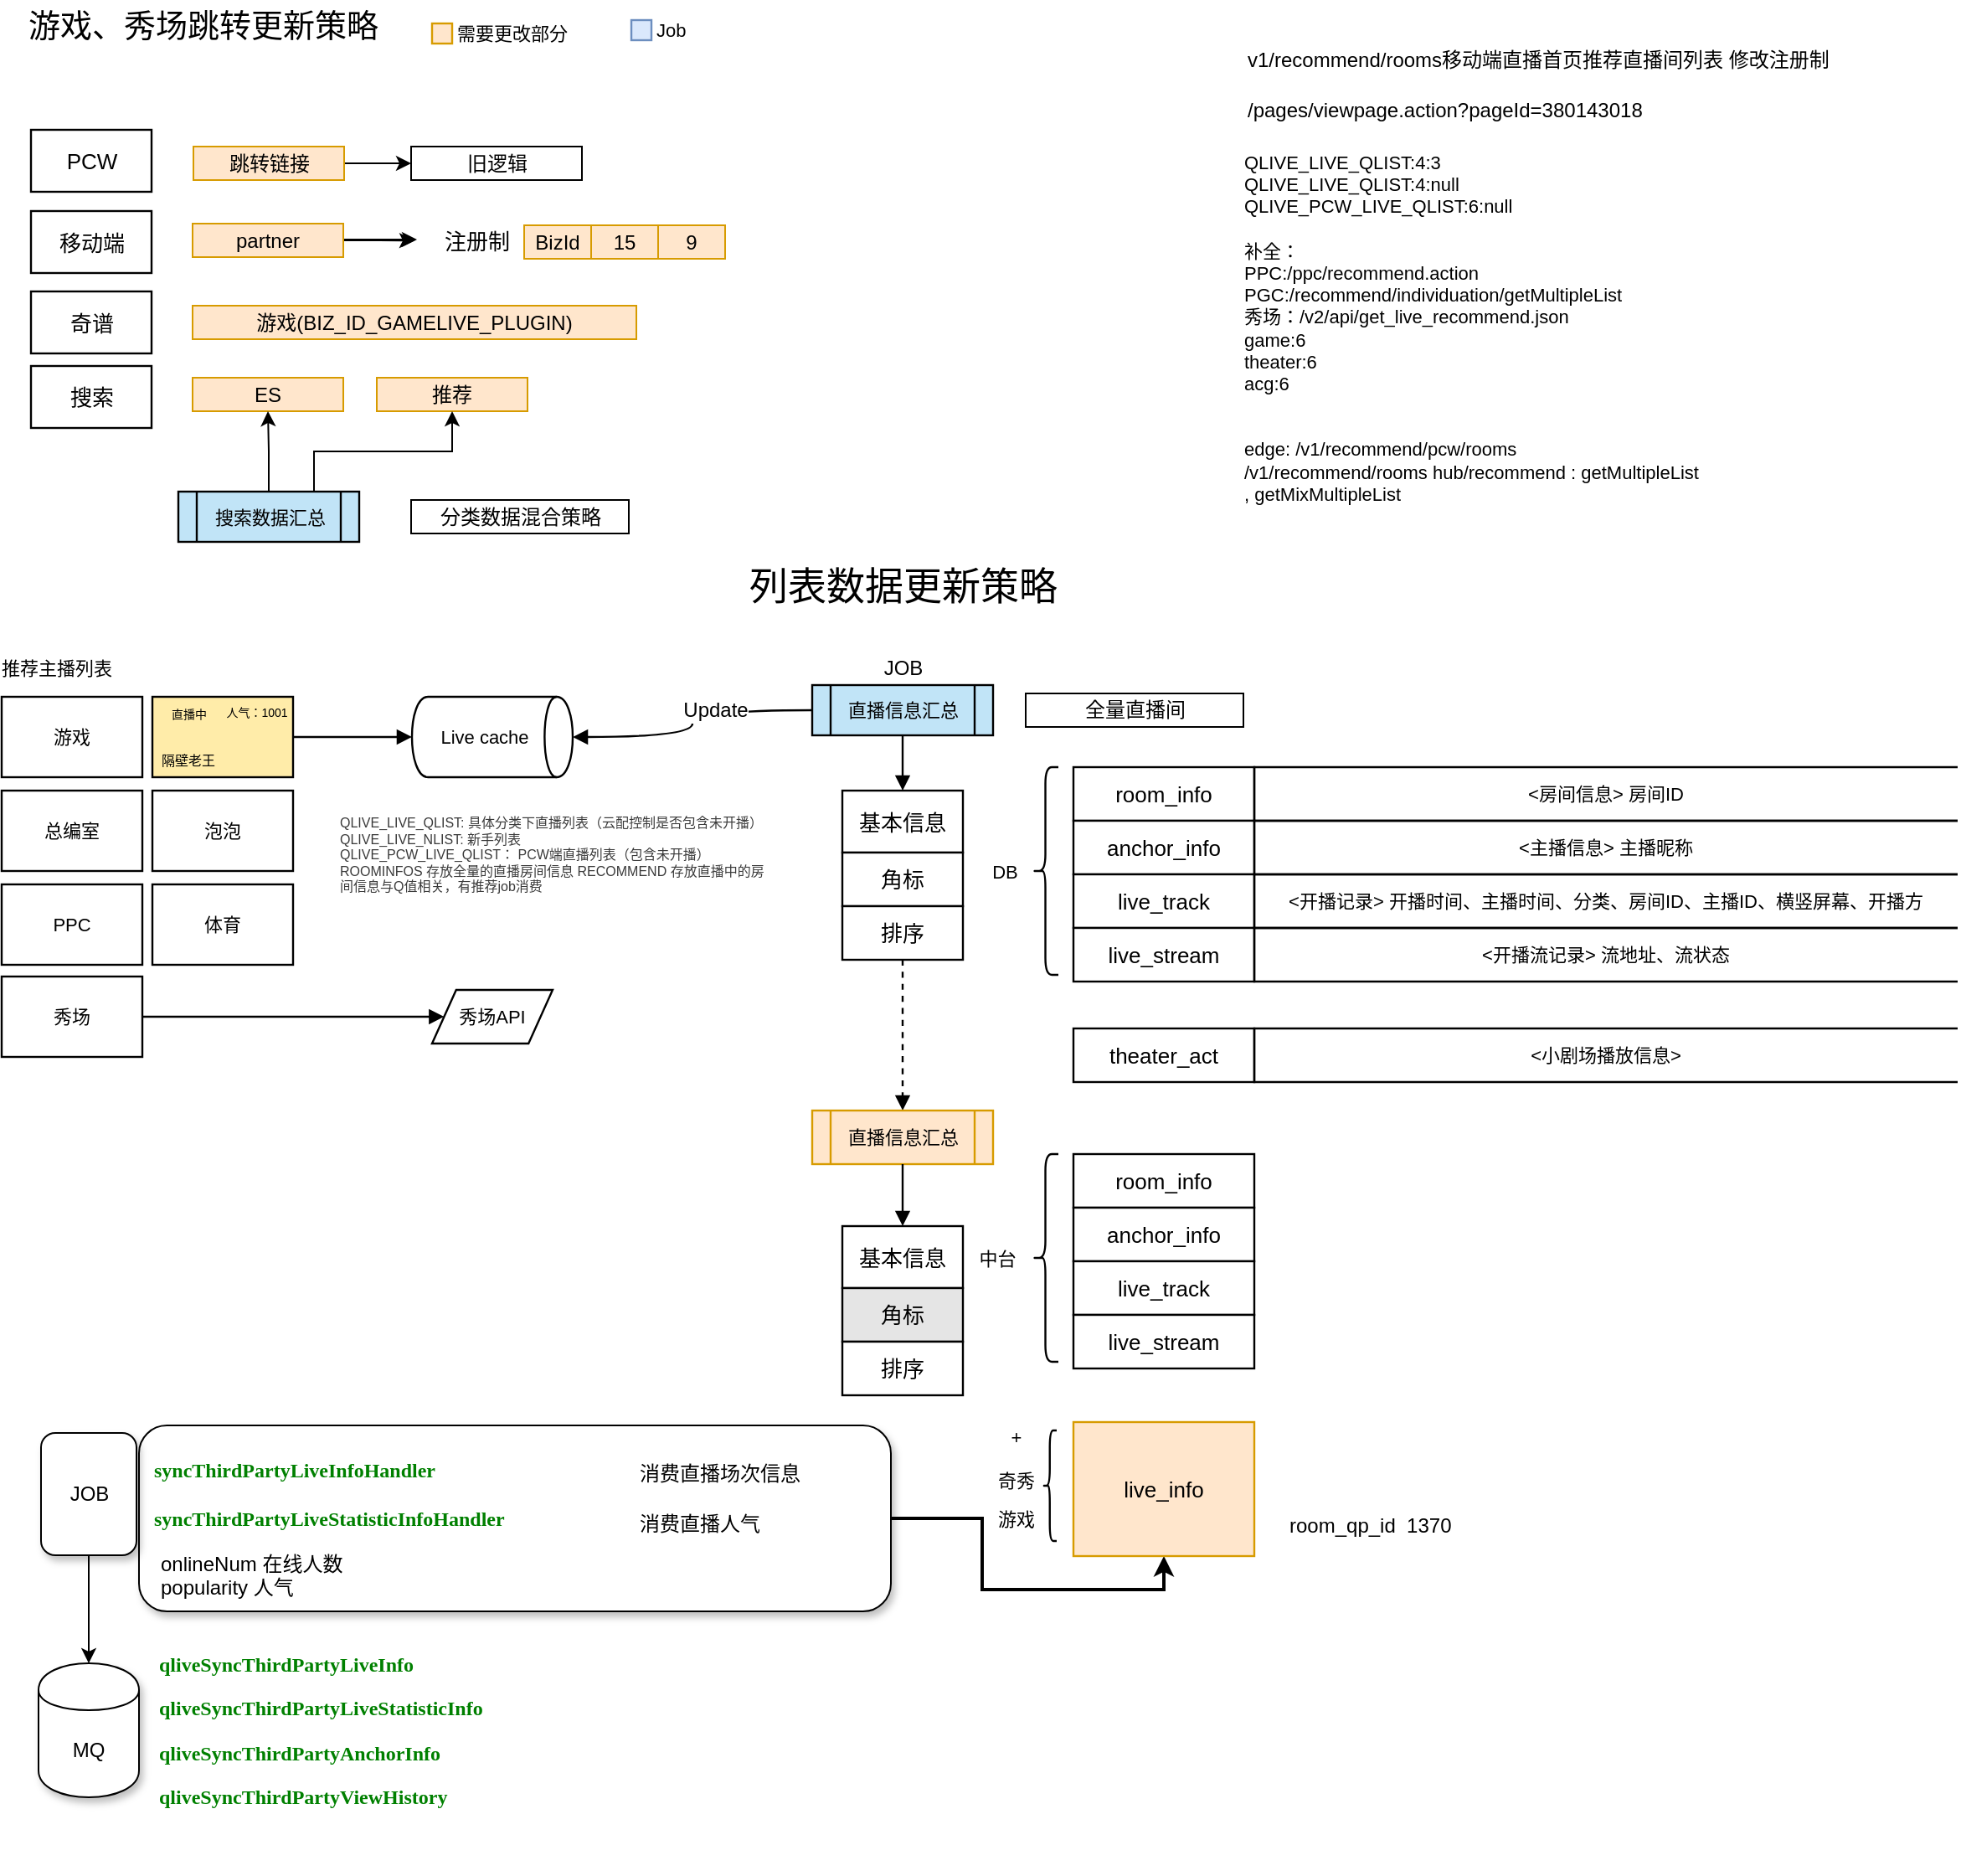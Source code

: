 <mxfile version="11.0.8" type="github"><diagram id="skRj7yBhkq7n6dOy-Ag1" name="Page-1"><mxGraphModel dx="1188" dy="663" grid="1" gridSize="10" guides="1" tooltips="1" connect="1" arrows="1" fold="1" page="1" pageScale="1" pageWidth="827" pageHeight="1169" math="0" shadow="0"><root><mxCell id="0"/><mxCell id="1" parent="0"/><mxCell id="fYhlED4xiyqM2IQ33an0-15" style="edgeStyle=orthogonalEdgeStyle;rounded=0;orthogonalLoop=1;jettySize=auto;html=1;exitX=1;exitY=0.5;exitDx=0;exitDy=0;entryX=0.5;entryY=1;entryDx=0;entryDy=0;fontSize=12;jumpSize=7;strokeWidth=2;" edge="1" parent="1" source="fYhlED4xiyqM2IQ33an0-14" target="RPP8G9Le9WKbLooMua4y-88"><mxGeometry relative="1" as="geometry"/></mxCell><mxCell id="fYhlED4xiyqM2IQ33an0-14" value="" style="rounded=1;whiteSpace=wrap;html=1;shadow=1;fontSize=12;align=left;" vertex="1" parent="1"><mxGeometry x="101" y="879" width="449" height="111" as="geometry"/></mxCell><mxCell id="RPP8G9Le9WKbLooMua4y-100" value="" style="strokeColor=none;fillColor=none;fontSize=11;spacing=5;strokeOpacity=100;strokeWidth=1.2;" parent="1" vertex="1"><mxGeometry x="592" y="882" width="57" height="66" as="geometry"/></mxCell><mxCell id="RPP8G9Le9WKbLooMua4y-101" value="" style="shape=curlyBracket;rounded=1;fontSize=11;spacing=5;strokeOpacity=100;strokeWidth=1.2;" parent="RPP8G9Le9WKbLooMua4y-100" vertex="1"><mxGeometry x="48.75" width="8.25" height="66" as="geometry"/></mxCell><mxCell id="RPP8G9Le9WKbLooMua4y-102" value="" style="strokeColor=none;fillColor=none;fontSize=11;spacing=5;strokeOpacity=100;strokeWidth=1.2;" parent="RPP8G9Le9WKbLooMua4y-100" vertex="1"><mxGeometry width="48.75" height="66" as="geometry"/></mxCell><mxCell id="wUOF1Uhr7Mo0igRUkZNM-8" style="edgeStyle=orthogonalEdgeStyle;rounded=0;orthogonalLoop=1;jettySize=auto;html=1;exitX=1;exitY=0.5;exitDx=0;exitDy=0;" parent="1" source="wUOF1Uhr7Mo0igRUkZNM-6" target="wUOF1Uhr7Mo0igRUkZNM-7" edge="1"><mxGeometry relative="1" as="geometry"/></mxCell><mxCell id="wUOF1Uhr7Mo0igRUkZNM-6" value="&lt;span&gt;跳转链接&lt;/span&gt;" style="rounded=0;whiteSpace=wrap;html=1;align=center;fillColor=#ffe6cc;strokeColor=#d79b00;" parent="1" vertex="1"><mxGeometry x="133.5" y="115.5" width="90" height="20" as="geometry"/></mxCell><mxCell id="wUOF1Uhr7Mo0igRUkZNM-7" value="&lt;span&gt;旧逻辑&lt;/span&gt;" style="rounded=0;whiteSpace=wrap;html=1;align=center;" parent="1" vertex="1"><mxGeometry x="263.5" y="115.5" width="102" height="20" as="geometry"/></mxCell><mxCell id="RPP8G9Le9WKbLooMua4y-1" value="v1/recommend/rooms移动端直播首页推荐直播间列表 修改注册制" style="text;html=1;" parent="1" vertex="1"><mxGeometry x="760.5" y="50" width="370" height="30" as="geometry"/></mxCell><mxCell id="RPP8G9Le9WKbLooMua4y-108" style="edgeStyle=orthogonalEdgeStyle;rounded=0;orthogonalLoop=1;jettySize=auto;html=1;exitX=1;exitY=0.5;exitDx=0;exitDy=0;fontSize=23;fontColor=#000000;" parent="1" source="RPP8G9Le9WKbLooMua4y-2" edge="1"><mxGeometry relative="1" as="geometry"><mxPoint x="265.5" y="171.672" as="targetPoint"/></mxGeometry></mxCell><mxCell id="RPP8G9Le9WKbLooMua4y-113" value="" style="edgeStyle=orthogonalEdgeStyle;rounded=0;orthogonalLoop=1;jettySize=auto;html=1;fontSize=23;fontColor=#000000;" parent="1" source="RPP8G9Le9WKbLooMua4y-2" edge="1"><mxGeometry relative="1" as="geometry"><mxPoint x="267" y="171" as="targetPoint"/></mxGeometry></mxCell><mxCell id="RPP8G9Le9WKbLooMua4y-2" value="&lt;span&gt;partner&lt;br&gt;&lt;/span&gt;" style="rounded=0;whiteSpace=wrap;html=1;align=center;fillColor=#ffe6cc;strokeColor=#d79b00;" parent="1" vertex="1"><mxGeometry x="133" y="161.5" width="90" height="20" as="geometry"/></mxCell><mxCell id="RPP8G9Le9WKbLooMua4y-3" value="&lt;span&gt;15&lt;br&gt;&lt;/span&gt;" style="rounded=0;whiteSpace=wrap;html=1;align=center;fillColor=#ffe6cc;strokeColor=#d79b00;" parent="1" vertex="1"><mxGeometry x="371" y="162.5" width="40" height="20" as="geometry"/></mxCell><mxCell id="RPP8G9Le9WKbLooMua4y-4" value="&lt;span&gt;9&lt;br&gt;&lt;/span&gt;" style="rounded=0;whiteSpace=wrap;html=1;align=center;fillColor=#ffe6cc;strokeColor=#d79b00;" parent="1" vertex="1"><mxGeometry x="411" y="162.5" width="40" height="20" as="geometry"/></mxCell><mxCell id="RPP8G9Le9WKbLooMua4y-5" value="&lt;span&gt;BizId&lt;br&gt;&lt;/span&gt;" style="rounded=0;whiteSpace=wrap;html=1;align=center;fillColor=#ffe6cc;strokeColor=#d79b00;" parent="1" vertex="1"><mxGeometry x="331" y="162.5" width="40" height="20" as="geometry"/></mxCell><mxCell id="RPP8G9Le9WKbLooMua4y-9" value="&lt;span&gt;游戏(&lt;/span&gt;&lt;span&gt;BIZ_ID_GAMELIVE_PLUGIN&lt;/span&gt;&lt;span&gt;)&lt;br&gt;&lt;/span&gt;" style="rounded=0;whiteSpace=wrap;html=1;align=center;fillColor=#ffe6cc;strokeColor=#d79b00;" parent="1" vertex="1"><mxGeometry x="133" y="210.5" width="265" height="20" as="geometry"/></mxCell><UserObject label="/pages/viewpage.action?pageId=380143018" link="http://wiki.qiyi.domain/pages/viewpage.action?pageId=380143018" id="RPP8G9Le9WKbLooMua4y-11"><mxCell style="text;html=1;" parent="1" vertex="1"><mxGeometry x="760.5" y="80" width="380" height="30" as="geometry"/></mxCell></UserObject><mxCell id="RPP8G9Le9WKbLooMua4y-14" value="&lt;span&gt;ES&lt;br&gt;&lt;/span&gt;" style="rounded=0;whiteSpace=wrap;html=1;align=center;fillColor=#ffe6cc;strokeColor=#d79b00;" parent="1" vertex="1"><mxGeometry x="133" y="253.5" width="90" height="20" as="geometry"/></mxCell><mxCell id="RPP8G9Le9WKbLooMua4y-15" value="推荐" style="rounded=0;whiteSpace=wrap;html=1;align=center;fillColor=#ffe6cc;strokeColor=#d79b00;" parent="1" vertex="1"><mxGeometry x="243" y="253.5" width="90" height="20" as="geometry"/></mxCell><mxCell id="RPP8G9Le9WKbLooMua4y-18" value="&lt;span&gt;分类数据混合策略&lt;br&gt;&lt;/span&gt;" style="rounded=0;whiteSpace=wrap;html=1;align=center;" parent="1" vertex="1"><mxGeometry x="263.5" y="326.5" width="130" height="20" as="geometry"/></mxCell><mxCell id="RPP8G9Le9WKbLooMua4y-19" value="&lt;span&gt;全量直播间&lt;br&gt;&lt;/span&gt;" style="rounded=0;whiteSpace=wrap;html=1;align=center;" parent="1" vertex="1"><mxGeometry x="630.5" y="442" width="130" height="20" as="geometry"/></mxCell><mxCell id="RPP8G9Le9WKbLooMua4y-41" value="推荐主播列表" style="html=1;whiteSpace=wrap;fontSize=11;fontColor=#000000;align=left;spacing=0;verticalAlign=middle;strokeOpacity=100;strokeWidth=1.2;strokeColor=none;fillColor=none;" parent="1" vertex="1"><mxGeometry x="19" y="417" width="125" height="20" as="geometry"/></mxCell><mxCell id="RPP8G9Le9WKbLooMua4y-43" value="QLIVE_LIVE_QLIST:4:3&#10;QLIVE_LIVE_QLIST:4:null&#10;QLIVE_PCW_LIVE_QLIST:6:null&#10;&#10;补全：&#10;PPC:/ppc/recommend.action  &#10;PGC:/recommend/individuation/getMultipleList &#10;秀场：/v2/api/get_live_recommend.json&#10;game:6&#10;theater:6&#10;acg:6&#10;&#10;&#10;edge: /v1/recommend/pcw/rooms  /v1/recommend/rooms hub/recommend :  getMultipleList , getMixMultipleList" style="html=1;whiteSpace=wrap;fontSize=11;fontColor=#000000;align=left;spacing=0;verticalAlign=middle;strokeOpacity=100;strokeWidth=1.2;strokeColor=none;fillColor=none;" parent="1" vertex="1"><mxGeometry x="760.5" y="122.5" width="270" height="203" as="geometry"/></mxCell><mxCell id="RPP8G9Le9WKbLooMua4y-45" value="需要更改部分" style="html=1;whiteSpace=wrap;fontSize=11;fontColor=#000000;spacing=0;strokeOpacity=100;strokeWidth=1.2;strokeColor=none;fillColor=none;" parent="1" vertex="1"><mxGeometry x="252" y="30" width="144" height="36" as="geometry"/></mxCell><mxCell id="RPP8G9Le9WKbLooMua4y-46" value="room_info" style="html=1;whiteSpace=wrap;;fontSize=13;fontColor=#000000;spacing=5;strokeOpacity=100;strokeWidth=1.2;" parent="1" vertex="1"><mxGeometry x="659" y="486" width="108" height="32" as="geometry"/></mxCell><mxCell id="RPP8G9Le9WKbLooMua4y-47" value="anchor_info" style="html=1;whiteSpace=wrap;;fontSize=13;fontColor=#000000;spacing=5;strokeOpacity=100;strokeWidth=1.2;" parent="1" vertex="1"><mxGeometry x="659" y="518" width="108" height="32" as="geometry"/></mxCell><mxCell id="RPP8G9Le9WKbLooMua4y-48" value="live_track" style="html=1;whiteSpace=wrap;;fontSize=13;fontColor=#000000;spacing=5;strokeOpacity=100;strokeWidth=1.2;" parent="1" vertex="1"><mxGeometry x="659" y="550" width="108" height="32" as="geometry"/></mxCell><mxCell id="RPP8G9Le9WKbLooMua4y-49" value="live_stream" style="html=1;whiteSpace=wrap;;fontSize=13;fontColor=#000000;spacing=5;strokeOpacity=100;strokeWidth=1.2;" parent="1" vertex="1"><mxGeometry x="659" y="582" width="108" height="32" as="geometry"/></mxCell><mxCell id="RPP8G9Le9WKbLooMua4y-50" value="&amp;lt;开播记录&amp;gt; 开播时间、主播时间、分类、房间ID、主播ID、横竖屏幕、开播方" style="html=1;whiteSpace=wrap;shape=mxgraph.flowchart.annotation_1;fontSize=11;fontColor=#000000;spacing=5;strokeOpacity=100;strokeWidth=1.2;" parent="1" vertex="1"><mxGeometry x="767" y="550" width="420" height="32" as="geometry"/></mxCell><mxCell id="RPP8G9Le9WKbLooMua4y-51" value="&amp;lt;房间信息&amp;gt; 房间ID" style="html=1;whiteSpace=wrap;shape=mxgraph.flowchart.annotation_1;fontSize=11;fontColor=#000000;spacing=5;strokeOpacity=100;strokeWidth=1.2;" parent="1" vertex="1"><mxGeometry x="767" y="486" width="420" height="32" as="geometry"/></mxCell><mxCell id="RPP8G9Le9WKbLooMua4y-52" value="&amp;lt;主播信息&amp;gt; 主播昵称" style="html=1;whiteSpace=wrap;shape=mxgraph.flowchart.annotation_1;fontSize=11;fontColor=#000000;spacing=5;strokeOpacity=100;strokeWidth=1.2;" parent="1" vertex="1"><mxGeometry x="767" y="518" width="420" height="32" as="geometry"/></mxCell><mxCell id="RPP8G9Le9WKbLooMua4y-53" value="&amp;lt;开播流记录&amp;gt; 流地址、流状态 " style="html=1;whiteSpace=wrap;shape=mxgraph.flowchart.annotation_1;fontSize=11;fontColor=#000000;spacing=5;strokeOpacity=100;strokeWidth=1.2;" parent="1" vertex="1"><mxGeometry x="767" y="582" width="420" height="32" as="geometry"/></mxCell><mxCell id="RPP8G9Le9WKbLooMua4y-54" value="" style="html=1;whiteSpace=wrap;;fontSize=11;spacing=5;strokeOpacity=100;fillOpacity=100;fillColor=#ffeca9;strokeWidth=1.2;" parent="1" vertex="1"><mxGeometry x="109" y="444" width="84" height="48" as="geometry"/></mxCell><mxCell id="RPP8G9Le9WKbLooMua4y-55" value="总编室" style="html=1;whiteSpace=wrap;;fontSize=11;fontColor=#000000;spacing=5;strokeOpacity=100;strokeWidth=1.2;" parent="1" vertex="1"><mxGeometry x="19" y="500" width="84" height="48" as="geometry"/></mxCell><mxCell id="RPP8G9Le9WKbLooMua4y-56" value="泡泡" style="html=1;whiteSpace=wrap;;fontSize=11;fontColor=#000000;spacing=5;strokeOpacity=100;strokeWidth=1.2;" parent="1" vertex="1"><mxGeometry x="109" y="500" width="84" height="48" as="geometry"/></mxCell><mxCell id="RPP8G9Le9WKbLooMua4y-57" value="隔壁老王" style="html=1;whiteSpace=wrap;fontSize=8;fontColor=#000000;spacing=0;strokeOpacity=100;strokeWidth=1.2;strokeColor=none;fillColor=none;" parent="1" vertex="1"><mxGeometry x="109" y="472" width="43" height="20" as="geometry"/></mxCell><mxCell id="RPP8G9Le9WKbLooMua4y-58" value="人气：1001" style="html=1;whiteSpace=wrap;fontSize=7;fontColor=#000000;spacing=0;strokeOpacity=100;strokeWidth=1.2;strokeColor=none;fillColor=none;" parent="1" vertex="1"><mxGeometry x="150" y="444" width="43" height="20" as="geometry"/></mxCell><mxCell id="RPP8G9Le9WKbLooMua4y-59" value="直播中" style="html=1;whiteSpace=wrap;;fontSize=7;fontColor=#000000;spacing=5;verticalAlign=middle;strokeColor=none;fillOpacity=100;fillColor=#ffeca9;strokeWidth=0;align=center;" parent="1" vertex="1"><mxGeometry x="111.5" y="446.0" width="38" height="17" as="geometry"/></mxCell><mxCell id="RPP8G9Le9WKbLooMua4y-60" value="游戏" style="html=1;whiteSpace=wrap;;fontSize=11;fontColor=#000000;spacing=5;strokeOpacity=100;strokeWidth=1.2;" parent="1" vertex="1"><mxGeometry x="19" y="444" width="84" height="48" as="geometry"/></mxCell><mxCell id="RPP8G9Le9WKbLooMua4y-61" value="Live cache" style="html=1;whiteSpace=wrap;shape=cylinder;direction=south;size=0.1;anchorPointDirection=0;boundedLbl=1;;fontSize=11;fontColor=#000000;spacing=5;strokeOpacity=100;strokeWidth=1.2;" parent="1" vertex="1"><mxGeometry x="264" y="444" width="96" height="48" as="geometry"/></mxCell><mxCell id="RPP8G9Le9WKbLooMua4y-62" value="PPC" style="html=1;whiteSpace=wrap;;fontSize=11;fontColor=#000000;spacing=5;strokeOpacity=100;strokeWidth=1.2;" parent="1" vertex="1"><mxGeometry x="19" y="556" width="84" height="48" as="geometry"/></mxCell><mxCell id="RPP8G9Le9WKbLooMua4y-63" value="体育" style="html=1;whiteSpace=wrap;;fontSize=11;fontColor=#000000;spacing=5;strokeOpacity=100;strokeWidth=1.2;" parent="1" vertex="1"><mxGeometry x="109" y="556" width="84" height="48" as="geometry"/></mxCell><mxCell id="RPP8G9Le9WKbLooMua4y-64" value="" style="html=1;jettySize=18;fontSize=11;strokeWidth=1.2;rounded=1;arcSize=0;edgeStyle=orthogonalEdgeStyle;curved=1;startArrow=none;endArrow=block;endFill=1;exitX=1.007;exitY=0.5;exitPerimeter=1;entryX=-0.006;entryY=0.5;entryPerimeter=1;" parent="1" source="RPP8G9Le9WKbLooMua4y-54" target="RPP8G9Le9WKbLooMua4y-61" edge="1"><mxGeometry width="100" height="100" relative="1" as="geometry"/></mxCell><mxCell id="RPP8G9Le9WKbLooMua4y-65" value="" style="strokeColor=none;fillColor=none;fontSize=11;spacing=5;strokeOpacity=100;strokeWidth=1.2;" parent="1" vertex="1"><mxGeometry x="602" y="486" width="48" height="124" as="geometry"/></mxCell><mxCell id="RPP8G9Le9WKbLooMua4y-66" value="" style="shape=curlyBracket;rounded=1;fontSize=11;spacing=5;strokeOpacity=100;strokeWidth=1.2;" parent="RPP8G9Le9WKbLooMua4y-65" vertex="1"><mxGeometry x="32.5" width="15.5" height="124" as="geometry"/></mxCell><mxCell id="RPP8G9Le9WKbLooMua4y-67" value="DB" style="strokeColor=none;fillColor=none;fontSize=11;spacing=5;strokeOpacity=100;strokeWidth=1.2;" parent="RPP8G9Le9WKbLooMua4y-65" vertex="1"><mxGeometry width="32.5" height="124" as="geometry"/></mxCell><mxCell id="RPP8G9Le9WKbLooMua4y-68" value="直播信息汇总" style="html=1;whiteSpace=wrap;shape=process;fontSize=11;fontColor=#000000;spacing=5;strokeOpacity=100;fillOpacity=100;fillColor=#c1e4f7;strokeWidth=1.2;" parent="1" vertex="1"><mxGeometry x="503" y="437" width="108" height="30" as="geometry"/></mxCell><mxCell id="RPP8G9Le9WKbLooMua4y-69" value="" style="html=1;jettySize=18;fontSize=11;strokeWidth=1.2;rounded=1;arcSize=0;edgeStyle=orthogonalEdgeStyle;curved=1;startArrow=none;endArrow=block;endFill=1;exitX=0.5;exitY=1.02;exitPerimeter=1;entryX=0.5;entryY=-0.016;entryPerimeter=1;" parent="1" source="RPP8G9Le9WKbLooMua4y-68" target="RPP8G9Le9WKbLooMua4y-74" edge="1"><mxGeometry width="100" height="100" relative="1" as="geometry"/></mxCell><mxCell id="RPP8G9Le9WKbLooMua4y-70" value="" style="html=1;jettySize=18;fontSize=11;strokeWidth=1.2;rounded=1;arcSize=0;edgeStyle=orthogonalEdgeStyle;curved=1;startArrow=none;endArrow=block;endFill=1;exitX=-0.006;exitY=0.5;exitPerimeter=1;entryX=1.006;entryY=0.5;entryPerimeter=1;" parent="1" source="RPP8G9Le9WKbLooMua4y-68" target="RPP8G9Le9WKbLooMua4y-61" edge="1"><mxGeometry width="100" height="100" relative="1" as="geometry"/></mxCell><mxCell id="RPP8G9Le9WKbLooMua4y-71" value="Update" style="text;html=1;resizable=0;labelBackgroundColor=#ffffff;align=center;verticalAlign=middle;" parent="RPP8G9Le9WKbLooMua4y-70" vertex="1"><mxGeometry x="-0.269" relative="1" as="geometry"/></mxCell><mxCell id="RPP8G9Le9WKbLooMua4y-72" value="theater_act" style="html=1;whiteSpace=wrap;;fontSize=13;fontColor=#000000;spacing=5;strokeOpacity=100;strokeWidth=1.2;" parent="1" vertex="1"><mxGeometry x="659" y="642" width="108" height="32" as="geometry"/></mxCell><mxCell id="RPP8G9Le9WKbLooMua4y-73" value="&amp;lt;小剧场播放信息&amp;gt; " style="html=1;whiteSpace=wrap;shape=mxgraph.flowchart.annotation_1;fontSize=11;fontColor=#000000;spacing=5;strokeOpacity=100;strokeWidth=1.2;" parent="1" vertex="1"><mxGeometry x="767" y="642" width="420" height="32" as="geometry"/></mxCell><mxCell id="RPP8G9Le9WKbLooMua4y-74" value="基本信息" style="html=1;whiteSpace=wrap;;fontSize=13;fontColor=#000000;spacing=5;strokeOpacity=100;strokeWidth=1.2;" parent="1" vertex="1"><mxGeometry x="521" y="500" width="72" height="37" as="geometry"/></mxCell><mxCell id="RPP8G9Le9WKbLooMua4y-75" value="角标" style="html=1;whiteSpace=wrap;;fontSize=13;fontColor=#000000;spacing=5;strokeOpacity=100;strokeWidth=1.2;" parent="1" vertex="1"><mxGeometry x="521" y="537" width="72" height="32" as="geometry"/></mxCell><mxCell id="RPP8G9Le9WKbLooMua4y-76" value="排序" style="html=1;whiteSpace=wrap;;fontSize=13;fontColor=#000000;spacing=5;strokeOpacity=100;strokeWidth=1.2;" parent="1" vertex="1"><mxGeometry x="521" y="569" width="72" height="32" as="geometry"/></mxCell><mxCell id="RPP8G9Le9WKbLooMua4y-77" value="QLIVE_LIVE_QLIST: 具体分类下直播列表（云配控制是否包含未开播）&#10;QLIVE_LIVE_NLIST: 新手列表&#10;QLIVE_PCW_LIVE_QLIST： PCW端直播列表（包含未开播）&#10;ROOMINFOS 存放全量的直播房间信息 RECOMMEND 存放直播中的房间信息与Q值相关，有推荐job消费&#10;&#10;&#10;" style="html=1;whiteSpace=wrap;;fontSize=8;fontColor=#3a3a3a;spacing=5;verticalAlign=top;strokeColor=none;fillOpacity=0;fillColor=#ffffff;strokeWidth=0;align=left;" parent="1" vertex="1"><mxGeometry x="216" y="505" width="264" height="74" as="geometry"/></mxCell><mxCell id="RPP8G9Le9WKbLooMua4y-78" value="秀场" style="html=1;whiteSpace=wrap;;fontSize=11;fontColor=#000000;spacing=5;strokeOpacity=100;strokeWidth=1.2;" parent="1" vertex="1"><mxGeometry x="19" y="611" width="84" height="48" as="geometry"/></mxCell><mxCell id="RPP8G9Le9WKbLooMua4y-79" value="秀场API" style="html=1;whiteSpace=wrap;shape=parallelogram;perimeter=parallelogramPerimeter;anchorPointDirection=0;fontSize=11;fontColor=#000000;spacing=5;strokeOpacity=100;strokeWidth=1.2;" parent="1" vertex="1"><mxGeometry x="276" y="619" width="72" height="32" as="geometry"/></mxCell><mxCell id="RPP8G9Le9WKbLooMua4y-80" value="" style="html=1;jettySize=18;fontSize=11;strokeWidth=1.2;rounded=1;arcSize=0;edgeStyle=orthogonalEdgeStyle;startArrow=none;endArrow=block;endFill=1;exitX=1.007;exitY=0.5;exitPerimeter=1;entryX=0.051;entryY=0.5;entryPerimeter=1;" parent="1" source="RPP8G9Le9WKbLooMua4y-78" target="RPP8G9Le9WKbLooMua4y-79" edge="1"><mxGeometry width="100" height="100" relative="1" as="geometry"/></mxCell><mxCell id="RPP8G9Le9WKbLooMua4y-81" value="room_info" style="html=1;whiteSpace=wrap;;fontSize=13;fontColor=#000000;spacing=5;strokeOpacity=100;strokeWidth=1.2;" parent="1" vertex="1"><mxGeometry x="659" y="717" width="108" height="32" as="geometry"/></mxCell><mxCell id="RPP8G9Le9WKbLooMua4y-82" value="anchor_info" style="html=1;whiteSpace=wrap;;fontSize=13;fontColor=#000000;spacing=5;strokeOpacity=100;strokeWidth=1.2;" parent="1" vertex="1"><mxGeometry x="659" y="749" width="108" height="32" as="geometry"/></mxCell><mxCell id="RPP8G9Le9WKbLooMua4y-83" value="live_track" style="html=1;whiteSpace=wrap;;fontSize=13;fontColor=#000000;spacing=5;strokeOpacity=100;strokeWidth=1.2;" parent="1" vertex="1"><mxGeometry x="659" y="781" width="108" height="32" as="geometry"/></mxCell><mxCell id="RPP8G9Le9WKbLooMua4y-84" value="live_stream" style="html=1;whiteSpace=wrap;;fontSize=13;fontColor=#000000;spacing=5;strokeOpacity=100;strokeWidth=1.2;" parent="1" vertex="1"><mxGeometry x="659" y="813" width="108" height="32" as="geometry"/></mxCell><mxCell id="RPP8G9Le9WKbLooMua4y-85" value="" style="strokeColor=none;fillColor=none;fontSize=11;spacing=5;strokeOpacity=100;strokeWidth=1.2;" parent="1" vertex="1"><mxGeometry x="593" y="717" width="57" height="124" as="geometry"/></mxCell><mxCell id="RPP8G9Le9WKbLooMua4y-86" value="" style="shape=curlyBracket;rounded=1;fontSize=11;spacing=5;strokeOpacity=100;strokeWidth=1.2;" parent="RPP8G9Le9WKbLooMua4y-85" vertex="1"><mxGeometry x="41.5" width="15.5" height="124" as="geometry"/></mxCell><mxCell id="RPP8G9Le9WKbLooMua4y-87" value="中台" style="strokeColor=none;fillColor=none;fontSize=11;spacing=5;strokeOpacity=100;strokeWidth=1.2;" parent="RPP8G9Le9WKbLooMua4y-85" vertex="1"><mxGeometry width="41.5" height="124" as="geometry"/></mxCell><mxCell id="RPP8G9Le9WKbLooMua4y-88" value="live_info" style="html=1;whiteSpace=wrap;;fontSize=13;spacing=5;strokeOpacity=100;fillOpacity=100;fillColor=#ffe6cc;strokeWidth=1.2;strokeColor=#d79b00;" parent="1" vertex="1"><mxGeometry x="659" y="877" width="108" height="80" as="geometry"/></mxCell><mxCell id="RPP8G9Le9WKbLooMua4y-90" value="" style="html=1;jettySize=18;fontSize=11;dashed=1;strokeWidth=1.2;rounded=1;arcSize=0;edgeStyle=orthogonalEdgeStyle;curved=1;startArrow=none;endArrow=block;endFill=1;exitX=0.5;exitY=1.019;exitPerimeter=1;entryX=0.5;entryY=-0.019;entryPerimeter=1;" parent="1" source="RPP8G9Le9WKbLooMua4y-76" target="RPP8G9Le9WKbLooMua4y-96" edge="1"><mxGeometry width="100" height="100" relative="1" as="geometry"/></mxCell><mxCell id="RPP8G9Le9WKbLooMua4y-91" value="基本信息" style="html=1;whiteSpace=wrap;;fontSize=13;fontColor=#000000;spacing=5;strokeOpacity=100;strokeWidth=1.2;" parent="1" vertex="1"><mxGeometry x="521" y="760" width="72" height="37" as="geometry"/></mxCell><mxCell id="RPP8G9Le9WKbLooMua4y-92" value="角标" style="html=1;whiteSpace=wrap;;fontSize=13;fontColor=#000000;spacing=5;strokeOpacity=100;fillOpacity=100;fillColor=#e5e5e5;strokeWidth=1.2;" parent="1" vertex="1"><mxGeometry x="521" y="797" width="72" height="32" as="geometry"/></mxCell><mxCell id="RPP8G9Le9WKbLooMua4y-93" value="排序" style="html=1;whiteSpace=wrap;;fontSize=13;fontColor=#000000;spacing=5;strokeOpacity=100;strokeWidth=1.2;" parent="1" vertex="1"><mxGeometry x="521" y="829" width="72" height="32" as="geometry"/></mxCell><mxCell id="RPP8G9Le9WKbLooMua4y-94" value="注册制" style="html=1;whiteSpace=wrap;;fontSize=13;spacing=5;strokeOpacity=100;strokeWidth=1.2;strokeColor=none;fillColor=none;" parent="1" vertex="1"><mxGeometry x="266.5" y="153" width="72" height="37" as="geometry"/></mxCell><mxCell id="RPP8G9Le9WKbLooMua4y-95" value="搜索" style="html=1;whiteSpace=wrap;;fontSize=13;fontColor=#000000;spacing=5;strokeOpacity=100;strokeWidth=1.2;" parent="1" vertex="1"><mxGeometry x="36.5" y="246.5" width="72" height="37" as="geometry"/></mxCell><mxCell id="RPP8G9Le9WKbLooMua4y-96" value="直播信息汇总" style="html=1;whiteSpace=wrap;shape=process;fontSize=11;spacing=5;strokeOpacity=100;fillOpacity=100;fillColor=#ffe6cc;strokeWidth=1.2;strokeColor=#d79b00;" parent="1" vertex="1"><mxGeometry x="503" y="691" width="108" height="32" as="geometry"/></mxCell><mxCell id="RPP8G9Le9WKbLooMua4y-97" value="" style="html=1;jettySize=18;fontSize=11;strokeWidth=1.2;rounded=1;arcSize=0;edgeStyle=orthogonalEdgeStyle;startArrow=none;endArrow=block;endFill=1;exitX=0.5;exitY=1.019;exitPerimeter=1;entryX=0.5;entryY=-0.016;entryPerimeter=1;" parent="1" source="RPP8G9Le9WKbLooMua4y-96" target="RPP8G9Le9WKbLooMua4y-91" edge="1"><mxGeometry width="100" height="100" relative="1" as="geometry"/></mxCell><mxCell id="RPP8G9Le9WKbLooMua4y-98" value="奇谱" style="html=1;whiteSpace=wrap;;fontSize=13;fontColor=#000000;spacing=5;strokeOpacity=100;strokeWidth=1.2;" parent="1" vertex="1"><mxGeometry x="36.5" y="202" width="72" height="37" as="geometry"/></mxCell><mxCell id="RPP8G9Le9WKbLooMua4y-99" value="" style="html=1;whiteSpace=wrap;;fontSize=11;spacing=5;strokeOpacity=100;fillOpacity=100;fillColor=#ffe6cc;strokeWidth=1.2;strokeColor=#d79b00;" parent="1" vertex="1"><mxGeometry x="276" y="42" width="12" height="12" as="geometry"/></mxCell><mxCell id="RPP8G9Le9WKbLooMua4y-103" value="&lt;span&gt;JOB&lt;/span&gt;" style="text;html=1;resizable=0;points=[];autosize=1;align=center;verticalAlign=top;spacingTop=-4;" parent="1" vertex="1"><mxGeometry x="537" y="417" width="40" height="20" as="geometry"/></mxCell><mxCell id="RPP8G9Le9WKbLooMua4y-104" value="游戏、秀场跳转更新策略" style="text;html=1;resizable=0;points=[];autosize=1;align=left;verticalAlign=top;spacingTop=-4;fontColor=#000000;fontSize=19;" parent="1" vertex="1"><mxGeometry x="33" y="30" width="220" height="20" as="geometry"/></mxCell><mxCell id="RPP8G9Le9WKbLooMua4y-105" value="PCW" style="html=1;whiteSpace=wrap;;fontSize=13;fontColor=#000000;spacing=5;strokeOpacity=100;strokeWidth=1.2;" parent="1" vertex="1"><mxGeometry x="36.5" y="105.5" width="72" height="37" as="geometry"/></mxCell><mxCell id="RPP8G9Le9WKbLooMua4y-106" value="移动端" style="html=1;whiteSpace=wrap;;fontSize=13;fontColor=#000000;spacing=5;strokeOpacity=100;strokeWidth=1.2;" parent="1" vertex="1"><mxGeometry x="36.5" y="154" width="72" height="37" as="geometry"/></mxCell><mxCell id="RPP8G9Le9WKbLooMua4y-112" style="edgeStyle=orthogonalEdgeStyle;rounded=0;orthogonalLoop=1;jettySize=auto;html=1;exitX=0.5;exitY=0;exitDx=0;exitDy=0;fontSize=23;fontColor=#000000;entryX=0.5;entryY=1;entryDx=0;entryDy=0;" parent="1" source="RPP8G9Le9WKbLooMua4y-111" target="RPP8G9Le9WKbLooMua4y-14" edge="1"><mxGeometry relative="1" as="geometry"><mxPoint x="640.0" y="285" as="targetPoint"/></mxGeometry></mxCell><mxCell id="RPP8G9Le9WKbLooMua4y-115" style="edgeStyle=orthogonalEdgeStyle;rounded=0;orthogonalLoop=1;jettySize=auto;html=1;exitX=0.75;exitY=0;exitDx=0;exitDy=0;entryX=0.5;entryY=1;entryDx=0;entryDy=0;fontSize=23;fontColor=#000000;" parent="1" source="RPP8G9Le9WKbLooMua4y-111" target="RPP8G9Le9WKbLooMua4y-15" edge="1"><mxGeometry relative="1" as="geometry"/></mxCell><mxCell id="RPP8G9Le9WKbLooMua4y-111" value="搜索数据汇总" style="html=1;whiteSpace=wrap;shape=process;fontSize=11;fontColor=#000000;spacing=5;strokeOpacity=100;fillOpacity=100;fillColor=#c1e4f7;strokeWidth=1.2;" parent="1" vertex="1"><mxGeometry x="124.5" y="321.5" width="108" height="30" as="geometry"/></mxCell><mxCell id="RPP8G9Le9WKbLooMua4y-116" value="" style="group" parent="1" vertex="1" connectable="0"><mxGeometry x="590" y="881" width="70" height="72" as="geometry"/></mxCell><mxCell id="RPP8G9Le9WKbLooMua4y-44" value="+&#10;&#10;奇秀" style="html=1;whiteSpace=wrap;fontSize=11;fontColor=#000000;spacing=0;strokeOpacity=100;strokeWidth=1.2;strokeColor=none;fillColor=none;" parent="RPP8G9Le9WKbLooMua4y-116" vertex="1"><mxGeometry width="70" height="36" as="geometry"/></mxCell><mxCell id="RPP8G9Le9WKbLooMua4y-89" value="游戏" style="html=1;whiteSpace=wrap;fontSize=11;spacing=0;strokeOpacity=100;strokeWidth=1.2;strokeColor=none;fillColor=none;" parent="RPP8G9Le9WKbLooMua4y-116" vertex="1"><mxGeometry y="36" width="70" height="36" as="geometry"/></mxCell><mxCell id="RPP8G9Le9WKbLooMua4y-117" value="Job&lt;br&gt;" style="html=1;whiteSpace=wrap;fontSize=11;fontColor=#000000;spacing=0;strokeOpacity=100;strokeWidth=1.2;strokeColor=none;fillColor=none;align=left;" parent="1" vertex="1"><mxGeometry x="410" y="28" width="40" height="36" as="geometry"/></mxCell><mxCell id="RPP8G9Le9WKbLooMua4y-118" value="" style="html=1;whiteSpace=wrap;;fontSize=11;spacing=5;strokeOpacity=100;fillOpacity=100;fillColor=#dae8fc;strokeWidth=1.2;strokeColor=#6c8ebf;" parent="1" vertex="1"><mxGeometry x="395" y="40" width="12" height="12" as="geometry"/></mxCell><mxCell id="RPP8G9Le9WKbLooMua4y-122" value="列表数据更新策略" style="text;html=1;resizable=0;points=[];autosize=1;align=center;verticalAlign=top;spacingTop=-4;fontColor=#000000;fontSize=23;" parent="1" vertex="1"><mxGeometry x="457" y="361.5" width="200" height="30" as="geometry"/></mxCell><mxCell id="fYhlED4xiyqM2IQ33an0-4" value="&lt;pre style=&quot;background-color: rgb(255, 255, 255); font-family: menlo; font-size: 12px;&quot;&gt;&lt;span style=&quot;color: rgb(0, 128, 0); font-weight: bold; font-size: 12px;&quot;&gt;syncThirdPartyLiveInfoHandler&lt;/span&gt;&lt;/pre&gt;" style="text;html=1;resizable=0;points=[];autosize=1;align=left;verticalAlign=top;spacingTop=-4;shadow=1;fontSize=12;" vertex="1" parent="1"><mxGeometry x="108" y="883.5" width="260" height="40" as="geometry"/></mxCell><mxCell id="fYhlED4xiyqM2IQ33an0-5" value="&lt;pre style=&quot;background-color: rgb(255, 255, 255); font-family: menlo; font-size: 12px;&quot;&gt;&lt;pre style=&quot;font-family: menlo; font-size: 12px;&quot;&gt;&lt;span style=&quot;color: rgb(0, 128, 0); font-weight: bold; font-size: 12px;&quot;&gt;syncThirdPartyLiveStatisticInfoHandler&lt;/span&gt;&lt;/pre&gt;&lt;/pre&gt;" style="text;html=1;resizable=0;points=[];autosize=1;align=left;verticalAlign=top;spacingTop=-4;shadow=1;fontSize=12;" vertex="1" parent="1"><mxGeometry x="108" y="913" width="290" height="40" as="geometry"/></mxCell><mxCell id="fYhlED4xiyqM2IQ33an0-13" style="edgeStyle=orthogonalEdgeStyle;rounded=0;orthogonalLoop=1;jettySize=auto;html=1;exitX=0.5;exitY=1;exitDx=0;exitDy=0;fontSize=12;" edge="1" parent="1" source="fYhlED4xiyqM2IQ33an0-8" target="fYhlED4xiyqM2IQ33an0-7"><mxGeometry relative="1" as="geometry"/></mxCell><mxCell id="fYhlED4xiyqM2IQ33an0-9" value="消费直播场次信息" style="text;html=1;" vertex="1" parent="1"><mxGeometry x="398" y="893.5" width="119" height="30" as="geometry"/></mxCell><mxCell id="fYhlED4xiyqM2IQ33an0-10" value="消费直播人气" style="text;html=1;" vertex="1" parent="1"><mxGeometry x="397.5" y="923.5" width="119" height="30" as="geometry"/></mxCell><mxCell id="fYhlED4xiyqM2IQ33an0-11" value="&lt;font style=&quot;font-size: 12px&quot;&gt;onlineNum 在线人数&lt;br&gt;&lt;span style=&quot;background-color: rgb(255 , 255 , 255)&quot;&gt;popularity 人气&lt;/span&gt;&lt;/font&gt;" style="text;html=1;" vertex="1" parent="1"><mxGeometry x="111.5" y="948" width="191" height="73" as="geometry"/></mxCell><mxCell id="fYhlED4xiyqM2IQ33an0-12" value="&lt;pre style=&quot;background-color: rgb(255 , 255 , 255) ; font-family: &amp;#34;menlo&amp;#34; ; font-size: 12px&quot;&gt;&lt;pre style=&quot;font-family: &amp;#34;menlo&amp;#34;&quot;&gt;&lt;span style=&quot;color: rgb(0 , 128 , 0) ; font-weight: bold ; white-space: nowrap&quot;&gt;qliveSyncThirdPartyLiveInfo&lt;/span&gt;&lt;/pre&gt;&lt;/pre&gt;&lt;pre style=&quot;background-color: rgb(255 , 255 , 255) ; font-family: &amp;#34;menlo&amp;#34; ; font-size: 12px&quot;&gt;&lt;span style=&quot;color: rgb(0 , 128 , 0) ; font-weight: bold ; white-space: nowrap&quot;&gt;qliveSyncThirdPartyLiveStatisticInfo&lt;/span&gt;&lt;/pre&gt;&lt;pre style=&quot;background-color: rgb(255 , 255 , 255) ; font-family: &amp;#34;menlo&amp;#34; ; font-size: 12px&quot;&gt;&lt;pre style=&quot;font-family: &amp;#34;menlo&amp;#34; ; font-size: 12px&quot;&gt;&lt;pre style=&quot;font-family: &amp;#34;menlo&amp;#34; ; font-size: 12px&quot;&gt;&lt;pre style=&quot;font-family: &amp;#34;menlo&amp;#34; ; font-size: 12px&quot;&gt;&lt;pre style=&quot;font-family: &amp;#34;menlo&amp;#34;&quot;&gt;&lt;span style=&quot;color: rgb(0 , 128 , 0) ; font-weight: bold ; white-space: nowrap&quot;&gt;qliveSyncThirdPartyAnchorInfo&lt;/span&gt;&lt;br&gt;&lt;/pre&gt;&lt;pre style=&quot;font-family: &amp;#34;menlo&amp;#34;&quot;&gt;&lt;pre style=&quot;font-family: &amp;#34;menlo&amp;#34;&quot;&gt;&lt;/pre&gt;&lt;/pre&gt;&lt;pre style=&quot;font-family: &amp;#34;menlo&amp;#34;&quot;&gt;&lt;span style=&quot;color: rgb(0 , 128 , 0) ; font-weight: bold&quot;&gt;qliveSyncThirdPartyViewHistory&lt;/span&gt;&lt;/pre&gt;&lt;div&gt;&lt;span style=&quot;color: rgb(0 , 128 , 0) ; font-weight: bold&quot;&gt;&lt;br&gt;&lt;/span&gt;&lt;/div&gt;&lt;pre style=&quot;font-family: &amp;#34;menlo&amp;#34;&quot;&gt;&lt;/pre&gt;&lt;/pre&gt;&lt;/pre&gt;&lt;/pre&gt;&lt;/pre&gt;" style="text;html=1;resizable=0;points=[];autosize=1;align=left;verticalAlign=top;spacingTop=-4;fontSize=12;" vertex="1" parent="1"><mxGeometry x="111" y="1000" width="280" height="140" as="geometry"/></mxCell><mxCell id="fYhlED4xiyqM2IQ33an0-7" value="MQ" style="shape=cylinder;whiteSpace=wrap;html=1;boundedLbl=1;backgroundOutline=1;shadow=1;" vertex="1" parent="1"><mxGeometry x="41" y="1021" width="60" height="80" as="geometry"/></mxCell><mxCell id="fYhlED4xiyqM2IQ33an0-8" value="JOB" style="rounded=1;whiteSpace=wrap;html=1;shadow=1;" vertex="1" parent="1"><mxGeometry x="42.5" y="883.5" width="57" height="73" as="geometry"/></mxCell><mxCell id="fYhlED4xiyqM2IQ33an0-17" value="room_qp_id&amp;nbsp; 1370" style="text;html=1;fontSize=12;" vertex="1" parent="1"><mxGeometry x="785.5" y="925" width="110" height="27" as="geometry"/></mxCell></root></mxGraphModel></diagram></mxfile>